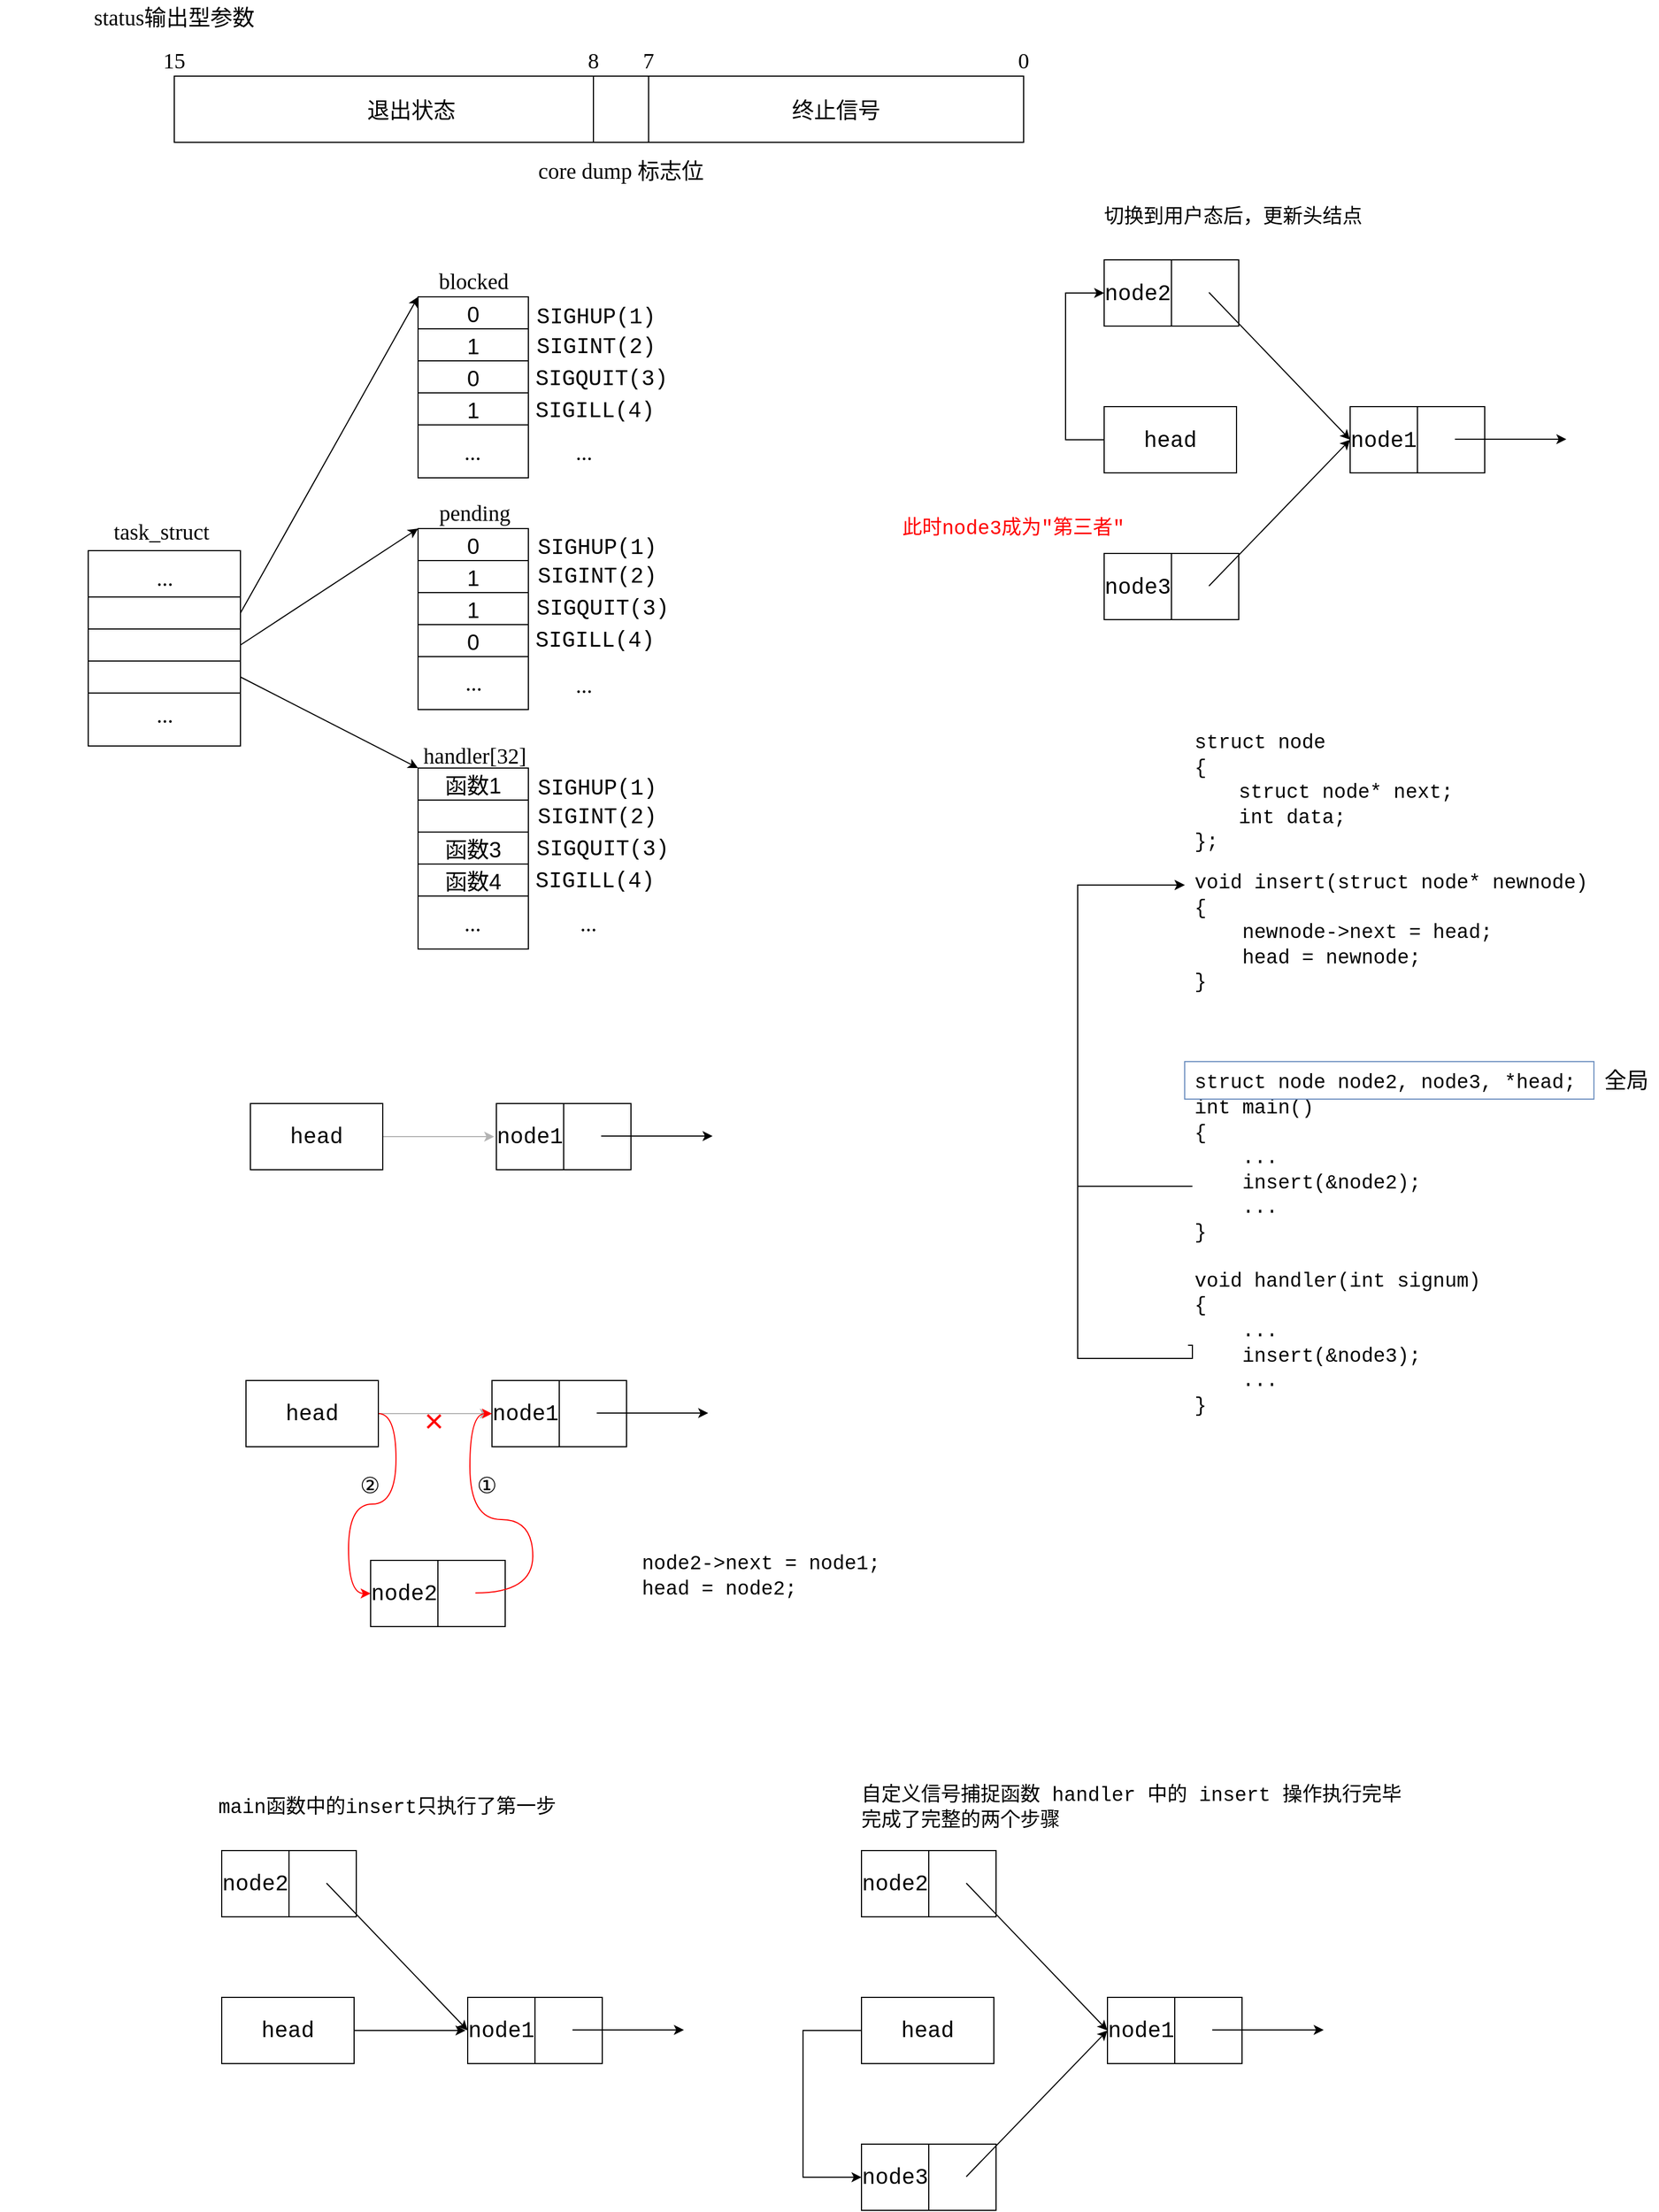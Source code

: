 <mxfile version="21.1.2" type="device">
  <diagram id="XBvGDhLtTTuUsavqQlDp" name="第 1 页">
    <mxGraphModel dx="1548" dy="1098" grid="0" gridSize="10" guides="1" tooltips="1" connect="1" arrows="1" fold="1" page="1" pageScale="1" pageWidth="1654" pageHeight="2336" math="0" shadow="0">
      <root>
        <mxCell id="0" />
        <mxCell id="1" parent="0" />
        <mxCell id="uWCHTQVpAAEiWSfYW0G0-1" value="" style="rounded=0;whiteSpace=wrap;html=1;" parent="1" vertex="1">
          <mxGeometry x="240" y="80" width="770" height="60" as="geometry" />
        </mxCell>
        <mxCell id="uWCHTQVpAAEiWSfYW0G0-2" value="" style="rounded=0;whiteSpace=wrap;html=1;" parent="1" vertex="1">
          <mxGeometry x="240" y="80" width="430" height="60" as="geometry" />
        </mxCell>
        <mxCell id="uWCHTQVpAAEiWSfYW0G0-3" value="" style="rounded=0;whiteSpace=wrap;html=1;" parent="1" vertex="1">
          <mxGeometry x="620" y="80" width="50" height="60" as="geometry" />
        </mxCell>
        <mxCell id="uWCHTQVpAAEiWSfYW0G0-4" value="&lt;font style=&quot;font-size: 20px;&quot; face=&quot;Lucida Console&quot;&gt;0&lt;/font&gt;" style="text;html=1;strokeColor=none;fillColor=none;align=center;verticalAlign=middle;whiteSpace=wrap;rounded=0;" parent="1" vertex="1">
          <mxGeometry x="980" y="50" width="60" height="30" as="geometry" />
        </mxCell>
        <mxCell id="uWCHTQVpAAEiWSfYW0G0-5" value="&lt;font style=&quot;font-size: 20px;&quot; face=&quot;Lucida Console&quot;&gt;7&lt;/font&gt;" style="text;html=1;strokeColor=none;fillColor=none;align=center;verticalAlign=middle;whiteSpace=wrap;rounded=0;" parent="1" vertex="1">
          <mxGeometry x="640" y="50" width="60" height="30" as="geometry" />
        </mxCell>
        <mxCell id="uWCHTQVpAAEiWSfYW0G0-6" value="&lt;font style=&quot;font-size: 20px;&quot; face=&quot;Lucida Console&quot;&gt;8&lt;/font&gt;" style="text;html=1;strokeColor=none;fillColor=none;align=center;verticalAlign=middle;whiteSpace=wrap;rounded=0;" parent="1" vertex="1">
          <mxGeometry x="590" y="50" width="60" height="30" as="geometry" />
        </mxCell>
        <mxCell id="uWCHTQVpAAEiWSfYW0G0-7" value="&lt;font style=&quot;font-size: 20px;&quot; face=&quot;Lucida Console&quot;&gt;15&lt;/font&gt;" style="text;html=1;strokeColor=none;fillColor=none;align=center;verticalAlign=middle;whiteSpace=wrap;rounded=0;" parent="1" vertex="1">
          <mxGeometry x="210" y="50" width="60" height="30" as="geometry" />
        </mxCell>
        <mxCell id="uWCHTQVpAAEiWSfYW0G0-9" value="&lt;font style=&quot;font-size: 20px;&quot; face=&quot;Lucida Console&quot;&gt;退出状态&lt;/font&gt;" style="text;html=1;strokeColor=none;fillColor=none;align=center;verticalAlign=middle;whiteSpace=wrap;rounded=0;" parent="1" vertex="1">
          <mxGeometry x="305" y="95" width="300" height="30" as="geometry" />
        </mxCell>
        <mxCell id="uWCHTQVpAAEiWSfYW0G0-10" value="&lt;font style=&quot;font-size: 20px;&quot; face=&quot;Lucida Console&quot;&gt;终止信号&lt;/font&gt;" style="text;html=1;strokeColor=none;fillColor=none;align=center;verticalAlign=middle;whiteSpace=wrap;rounded=0;" parent="1" vertex="1">
          <mxGeometry x="750" y="95" width="180" height="30" as="geometry" />
        </mxCell>
        <mxCell id="uWCHTQVpAAEiWSfYW0G0-11" value="&lt;font face=&quot;Lucida Console&quot;&gt;&lt;span style=&quot;font-size: 20px;&quot;&gt;core dump 标志位&lt;/span&gt;&lt;/font&gt;" style="text;html=1;strokeColor=none;fillColor=none;align=center;verticalAlign=middle;whiteSpace=wrap;rounded=0;" parent="1" vertex="1">
          <mxGeometry x="440" y="150" width="410" height="30" as="geometry" />
        </mxCell>
        <mxCell id="uWCHTQVpAAEiWSfYW0G0-12" value="&lt;font style=&quot;font-size: 20px;&quot; face=&quot;Lucida Console&quot;&gt;status输出型参数&lt;/font&gt;" style="text;html=1;strokeColor=none;fillColor=none;align=center;verticalAlign=middle;whiteSpace=wrap;rounded=0;" parent="1" vertex="1">
          <mxGeometry x="82" y="11" width="316" height="30" as="geometry" />
        </mxCell>
        <mxCell id="GhHSb6lFGgwrdyE7u6nT-1" value="" style="rounded=0;whiteSpace=wrap;html=1;" parent="1" vertex="1">
          <mxGeometry x="162" y="510" width="138" height="177" as="geometry" />
        </mxCell>
        <mxCell id="GhHSb6lFGgwrdyE7u6nT-32" style="rounded=0;orthogonalLoop=1;jettySize=auto;html=1;exitX=1;exitY=0.5;exitDx=0;exitDy=0;entryX=0;entryY=0;entryDx=0;entryDy=0;" parent="1" source="GhHSb6lFGgwrdyE7u6nT-2" target="GhHSb6lFGgwrdyE7u6nT-12" edge="1">
          <mxGeometry relative="1" as="geometry" />
        </mxCell>
        <mxCell id="GhHSb6lFGgwrdyE7u6nT-2" value="" style="rounded=0;whiteSpace=wrap;html=1;" parent="1" vertex="1">
          <mxGeometry x="162" y="552" width="138" height="29" as="geometry" />
        </mxCell>
        <mxCell id="GhHSb6lFGgwrdyE7u6nT-33" style="rounded=0;orthogonalLoop=1;jettySize=auto;html=1;exitX=1;exitY=0.5;exitDx=0;exitDy=0;entryX=0;entryY=0;entryDx=0;entryDy=0;" parent="1" source="GhHSb6lFGgwrdyE7u6nT-3" target="GhHSb6lFGgwrdyE7u6nT-17" edge="1">
          <mxGeometry relative="1" as="geometry" />
        </mxCell>
        <mxCell id="GhHSb6lFGgwrdyE7u6nT-3" value="" style="rounded=0;whiteSpace=wrap;html=1;" parent="1" vertex="1">
          <mxGeometry x="162" y="581" width="138" height="29" as="geometry" />
        </mxCell>
        <mxCell id="GhHSb6lFGgwrdyE7u6nT-34" style="rounded=0;orthogonalLoop=1;jettySize=auto;html=1;exitX=1;exitY=0.5;exitDx=0;exitDy=0;entryX=0;entryY=0;entryDx=0;entryDy=0;" parent="1" source="GhHSb6lFGgwrdyE7u6nT-4" target="GhHSb6lFGgwrdyE7u6nT-22" edge="1">
          <mxGeometry relative="1" as="geometry" />
        </mxCell>
        <mxCell id="GhHSb6lFGgwrdyE7u6nT-4" value="" style="rounded=0;whiteSpace=wrap;html=1;" parent="1" vertex="1">
          <mxGeometry x="162" y="610" width="138" height="29" as="geometry" />
        </mxCell>
        <mxCell id="GhHSb6lFGgwrdyE7u6nT-7" value="" style="rounded=0;whiteSpace=wrap;html=1;fontSize=20;" parent="1" vertex="1">
          <mxGeometry x="461" y="280" width="100" height="164" as="geometry" />
        </mxCell>
        <mxCell id="GhHSb6lFGgwrdyE7u6nT-8" value="&lt;font style=&quot;font-size: 20px;&quot;&gt;1&lt;/font&gt;" style="rounded=0;whiteSpace=wrap;html=1;fontSize=20;" parent="1" vertex="1">
          <mxGeometry x="461" y="309" width="100" height="29" as="geometry" />
        </mxCell>
        <mxCell id="GhHSb6lFGgwrdyE7u6nT-9" value="&lt;font style=&quot;font-size: 20px;&quot;&gt;0&lt;/font&gt;" style="rounded=0;whiteSpace=wrap;html=1;fontSize=20;" parent="1" vertex="1">
          <mxGeometry x="461" y="338" width="100" height="29" as="geometry" />
        </mxCell>
        <mxCell id="GhHSb6lFGgwrdyE7u6nT-10" value="&lt;font style=&quot;font-size: 20px;&quot;&gt;1&lt;/font&gt;" style="rounded=0;whiteSpace=wrap;html=1;fontSize=20;" parent="1" vertex="1">
          <mxGeometry x="461" y="367" width="100" height="29" as="geometry" />
        </mxCell>
        <mxCell id="GhHSb6lFGgwrdyE7u6nT-12" value="&lt;font style=&quot;font-size: 20px;&quot;&gt;0&lt;/font&gt;" style="rounded=0;whiteSpace=wrap;html=1;fontSize=20;" parent="1" vertex="1">
          <mxGeometry x="461" y="280" width="100" height="29" as="geometry" />
        </mxCell>
        <mxCell id="GhHSb6lFGgwrdyE7u6nT-13" value="" style="rounded=0;whiteSpace=wrap;html=1;fontSize=20;" parent="1" vertex="1">
          <mxGeometry x="461" y="490" width="100" height="164" as="geometry" />
        </mxCell>
        <mxCell id="GhHSb6lFGgwrdyE7u6nT-14" value="1" style="rounded=0;whiteSpace=wrap;html=1;fontSize=20;" parent="1" vertex="1">
          <mxGeometry x="461" y="519" width="100" height="29" as="geometry" />
        </mxCell>
        <mxCell id="GhHSb6lFGgwrdyE7u6nT-15" value="1" style="rounded=0;whiteSpace=wrap;html=1;fontSize=20;" parent="1" vertex="1">
          <mxGeometry x="461" y="548" width="100" height="29" as="geometry" />
        </mxCell>
        <mxCell id="GhHSb6lFGgwrdyE7u6nT-16" value="0" style="rounded=0;whiteSpace=wrap;html=1;fontSize=20;" parent="1" vertex="1">
          <mxGeometry x="461" y="577" width="100" height="29" as="geometry" />
        </mxCell>
        <mxCell id="GhHSb6lFGgwrdyE7u6nT-17" value="0" style="rounded=0;whiteSpace=wrap;html=1;fontSize=20;" parent="1" vertex="1">
          <mxGeometry x="461" y="490" width="100" height="29" as="geometry" />
        </mxCell>
        <mxCell id="GhHSb6lFGgwrdyE7u6nT-18" value="" style="rounded=0;whiteSpace=wrap;html=1;fontSize=20;" parent="1" vertex="1">
          <mxGeometry x="461" y="707" width="100" height="164" as="geometry" />
        </mxCell>
        <mxCell id="GhHSb6lFGgwrdyE7u6nT-19" value="" style="rounded=0;whiteSpace=wrap;html=1;fontSize=20;" parent="1" vertex="1">
          <mxGeometry x="461" y="736" width="100" height="29" as="geometry" />
        </mxCell>
        <mxCell id="GhHSb6lFGgwrdyE7u6nT-20" value="函数3" style="rounded=0;whiteSpace=wrap;html=1;fontSize=20;" parent="1" vertex="1">
          <mxGeometry x="461" y="765" width="100" height="29" as="geometry" />
        </mxCell>
        <mxCell id="GhHSb6lFGgwrdyE7u6nT-21" value="函数4" style="rounded=0;whiteSpace=wrap;html=1;fontSize=20;" parent="1" vertex="1">
          <mxGeometry x="461" y="794" width="100" height="29" as="geometry" />
        </mxCell>
        <mxCell id="GhHSb6lFGgwrdyE7u6nT-22" value="函数1" style="rounded=0;whiteSpace=wrap;html=1;fontSize=20;" parent="1" vertex="1">
          <mxGeometry x="461" y="707" width="100" height="29" as="geometry" />
        </mxCell>
        <mxCell id="GhHSb6lFGgwrdyE7u6nT-23" value="&lt;font style=&quot;font-size: 20px;&quot; face=&quot;Times New Roman&quot;&gt;blocked&lt;/font&gt;" style="text;html=1;align=center;verticalAlign=middle;resizable=0;points=[];autosize=1;strokeColor=none;fillColor=none;fontSize=20;" parent="1" vertex="1">
          <mxGeometry x="470.5" y="246" width="81" height="37" as="geometry" />
        </mxCell>
        <mxCell id="GhHSb6lFGgwrdyE7u6nT-24" value="&lt;font face=&quot;Times New Roman&quot; style=&quot;font-size: 20px;&quot;&gt;&lt;span style=&quot;font-size: 20px;&quot;&gt;pending&lt;/span&gt;&lt;/font&gt;" style="text;html=1;align=center;verticalAlign=middle;resizable=0;points=[];autosize=1;strokeColor=none;fillColor=none;fontSize=20;" parent="1" vertex="1">
          <mxGeometry x="470.5" y="456" width="82" height="37" as="geometry" />
        </mxCell>
        <mxCell id="GhHSb6lFGgwrdyE7u6nT-25" value="&lt;font style=&quot;font-size: 20px;&quot; face=&quot;Times New Roman&quot;&gt;handler[32]&lt;/font&gt;" style="text;html=1;align=center;verticalAlign=middle;resizable=0;points=[];autosize=1;strokeColor=none;fillColor=none;fontSize=20;" parent="1" vertex="1">
          <mxGeometry x="456.5" y="676" width="111" height="37" as="geometry" />
        </mxCell>
        <mxCell id="GhHSb6lFGgwrdyE7u6nT-26" value="&lt;font style=&quot;font-size: 20px;&quot; face=&quot;Times New Roman&quot;&gt;task_struct&lt;/font&gt;" style="text;html=1;align=center;verticalAlign=middle;resizable=0;points=[];autosize=1;strokeColor=none;fillColor=none;" parent="1" vertex="1">
          <mxGeometry x="175" y="474" width="105" height="36" as="geometry" />
        </mxCell>
        <mxCell id="GhHSb6lFGgwrdyE7u6nT-27" value="&lt;font face=&quot;Times New Roman&quot;&gt;&lt;span style=&quot;font-size: 20px;&quot;&gt;...&lt;/span&gt;&lt;/font&gt;" style="text;html=1;align=center;verticalAlign=middle;resizable=0;points=[];autosize=1;strokeColor=none;fillColor=none;" parent="1" vertex="1">
          <mxGeometry x="214.5" y="515.5" width="33" height="36" as="geometry" />
        </mxCell>
        <mxCell id="GhHSb6lFGgwrdyE7u6nT-28" value="&lt;font face=&quot;Times New Roman&quot;&gt;&lt;span style=&quot;font-size: 20px;&quot;&gt;...&lt;/span&gt;&lt;/font&gt;" style="text;html=1;align=center;verticalAlign=middle;resizable=0;points=[];autosize=1;strokeColor=none;fillColor=none;" parent="1" vertex="1">
          <mxGeometry x="214.5" y="640" width="33" height="36" as="geometry" />
        </mxCell>
        <mxCell id="GhHSb6lFGgwrdyE7u6nT-29" value="&lt;font face=&quot;Times New Roman&quot; style=&quot;font-size: 20px;&quot;&gt;&lt;span style=&quot;font-size: 20px;&quot;&gt;...&lt;/span&gt;&lt;/font&gt;" style="text;html=1;align=center;verticalAlign=middle;resizable=0;points=[];autosize=1;strokeColor=none;fillColor=none;fontSize=20;" parent="1" vertex="1">
          <mxGeometry x="494.5" y="610" width="33" height="37" as="geometry" />
        </mxCell>
        <mxCell id="GhHSb6lFGgwrdyE7u6nT-30" value="&lt;font face=&quot;Times New Roman&quot; style=&quot;font-size: 20px;&quot;&gt;&lt;span style=&quot;font-size: 20px;&quot;&gt;...&lt;/span&gt;&lt;/font&gt;" style="text;html=1;align=center;verticalAlign=middle;resizable=0;points=[];autosize=1;strokeColor=none;fillColor=none;fontSize=20;" parent="1" vertex="1">
          <mxGeometry x="493" y="401" width="33" height="37" as="geometry" />
        </mxCell>
        <mxCell id="GhHSb6lFGgwrdyE7u6nT-31" value="&lt;font face=&quot;Times New Roman&quot; style=&quot;font-size: 20px;&quot;&gt;&lt;span style=&quot;font-size: 20px;&quot;&gt;...&lt;/span&gt;&lt;/font&gt;" style="text;html=1;align=center;verticalAlign=middle;resizable=0;points=[];autosize=1;strokeColor=none;fillColor=none;fontSize=20;" parent="1" vertex="1">
          <mxGeometry x="493" y="828" width="33" height="37" as="geometry" />
        </mxCell>
        <mxCell id="GhHSb6lFGgwrdyE7u6nT-35" value="&lt;font face=&quot;Courier New&quot;&gt;SIGHUP(1)&lt;/font&gt;" style="text;html=1;align=center;verticalAlign=middle;resizable=0;points=[];autosize=1;strokeColor=none;fillColor=none;fontSize=20;labelPosition=center;verticalLabelPosition=middle;flipV=1;" parent="1" vertex="1">
          <mxGeometry x="557" y="277" width="130" height="40" as="geometry" />
        </mxCell>
        <mxCell id="GhHSb6lFGgwrdyE7u6nT-36" value="&lt;font face=&quot;Courier New&quot;&gt;SIGINT(2)&lt;/font&gt;" style="text;html=1;align=center;verticalAlign=middle;resizable=0;points=[];autosize=1;strokeColor=none;fillColor=none;fontSize=20;labelPosition=center;verticalLabelPosition=middle;flipV=1;" parent="1" vertex="1">
          <mxGeometry x="557" y="303.5" width="130" height="40" as="geometry" />
        </mxCell>
        <mxCell id="GhHSb6lFGgwrdyE7u6nT-37" value="&lt;font face=&quot;Courier New&quot;&gt;SIGQUIT(3)&lt;/font&gt;" style="text;html=1;align=center;verticalAlign=middle;resizable=0;points=[];autosize=1;strokeColor=none;fillColor=none;fontSize=20;labelPosition=center;verticalLabelPosition=middle;flipV=1;" parent="1" vertex="1">
          <mxGeometry x="557" y="332.5" width="140" height="40" as="geometry" />
        </mxCell>
        <mxCell id="GhHSb6lFGgwrdyE7u6nT-38" value="&lt;font face=&quot;Courier New&quot;&gt;SIGILL(4)&lt;/font&gt;" style="text;html=1;align=center;verticalAlign=middle;resizable=0;points=[];autosize=1;strokeColor=none;fillColor=none;fontSize=20;labelPosition=center;verticalLabelPosition=middle;flipV=1;" parent="1" vertex="1">
          <mxGeometry x="558" y="362.5" width="126" height="38" as="geometry" />
        </mxCell>
        <mxCell id="GhHSb6lFGgwrdyE7u6nT-39" value="&lt;font face=&quot;Courier New&quot;&gt;SIGHUP(1)&lt;/font&gt;" style="text;html=1;align=center;verticalAlign=middle;resizable=0;points=[];autosize=1;strokeColor=none;fillColor=none;fontSize=20;labelPosition=center;verticalLabelPosition=middle;flipV=1;" parent="1" vertex="1">
          <mxGeometry x="558" y="485.5" width="130" height="40" as="geometry" />
        </mxCell>
        <mxCell id="GhHSb6lFGgwrdyE7u6nT-40" value="&lt;font face=&quot;Courier New&quot;&gt;SIGINT(2)&lt;/font&gt;" style="text;html=1;align=center;verticalAlign=middle;resizable=0;points=[];autosize=1;strokeColor=none;fillColor=none;fontSize=20;labelPosition=center;verticalLabelPosition=middle;flipV=1;" parent="1" vertex="1">
          <mxGeometry x="558" y="512" width="130" height="40" as="geometry" />
        </mxCell>
        <mxCell id="GhHSb6lFGgwrdyE7u6nT-41" value="&lt;font face=&quot;Courier New&quot;&gt;SIGQUIT(3)&lt;/font&gt;" style="text;html=1;align=center;verticalAlign=middle;resizable=0;points=[];autosize=1;strokeColor=none;fillColor=none;fontSize=20;labelPosition=center;verticalLabelPosition=middle;flipV=1;" parent="1" vertex="1">
          <mxGeometry x="558" y="541" width="140" height="40" as="geometry" />
        </mxCell>
        <mxCell id="GhHSb6lFGgwrdyE7u6nT-42" value="&lt;font face=&quot;Courier New&quot;&gt;SIGILL(4)&lt;/font&gt;" style="text;html=1;align=center;verticalAlign=middle;resizable=0;points=[];autosize=1;strokeColor=none;fillColor=none;fontSize=20;labelPosition=center;verticalLabelPosition=middle;flipV=1;" parent="1" vertex="1">
          <mxGeometry x="556" y="570" width="130" height="40" as="geometry" />
        </mxCell>
        <mxCell id="GhHSb6lFGgwrdyE7u6nT-43" value="&lt;font face=&quot;Courier New&quot;&gt;SIGHUP(1)&lt;/font&gt;" style="text;html=1;align=center;verticalAlign=middle;resizable=0;points=[];autosize=1;strokeColor=none;fillColor=none;fontSize=20;labelPosition=center;verticalLabelPosition=middle;flipV=1;" parent="1" vertex="1">
          <mxGeometry x="558" y="703.5" width="130" height="40" as="geometry" />
        </mxCell>
        <mxCell id="GhHSb6lFGgwrdyE7u6nT-44" value="&lt;font face=&quot;Courier New&quot;&gt;SIGINT(2)&lt;/font&gt;" style="text;html=1;align=center;verticalAlign=middle;resizable=0;points=[];autosize=1;strokeColor=none;fillColor=none;fontSize=20;labelPosition=center;verticalLabelPosition=middle;flipV=1;" parent="1" vertex="1">
          <mxGeometry x="558" y="730" width="130" height="40" as="geometry" />
        </mxCell>
        <mxCell id="GhHSb6lFGgwrdyE7u6nT-45" value="&lt;font face=&quot;Courier New&quot;&gt;SIGQUIT(3)&lt;/font&gt;" style="text;html=1;align=center;verticalAlign=middle;resizable=0;points=[];autosize=1;strokeColor=none;fillColor=none;fontSize=20;labelPosition=center;verticalLabelPosition=middle;flipV=1;" parent="1" vertex="1">
          <mxGeometry x="558" y="759" width="140" height="40" as="geometry" />
        </mxCell>
        <mxCell id="GhHSb6lFGgwrdyE7u6nT-46" value="&lt;font face=&quot;Courier New&quot;&gt;SIGILL(4)&lt;/font&gt;" style="text;html=1;align=center;verticalAlign=middle;resizable=0;points=[];autosize=1;strokeColor=none;fillColor=none;fontSize=20;labelPosition=center;verticalLabelPosition=middle;flipV=1;" parent="1" vertex="1">
          <mxGeometry x="556" y="788" width="130" height="40" as="geometry" />
        </mxCell>
        <mxCell id="GhHSb6lFGgwrdyE7u6nT-47" value="&lt;font face=&quot;Times New Roman&quot; style=&quot;font-size: 20px;&quot;&gt;&lt;span style=&quot;font-size: 20px;&quot;&gt;...&lt;/span&gt;&lt;/font&gt;" style="text;html=1;align=center;verticalAlign=middle;resizable=0;points=[];autosize=1;strokeColor=none;fillColor=none;fontSize=20;" parent="1" vertex="1">
          <mxGeometry x="594" y="401.5" width="33" height="37" as="geometry" />
        </mxCell>
        <mxCell id="GhHSb6lFGgwrdyE7u6nT-48" value="&lt;font face=&quot;Times New Roman&quot; style=&quot;font-size: 20px;&quot;&gt;&lt;span style=&quot;font-size: 20px;&quot;&gt;...&lt;/span&gt;&lt;/font&gt;" style="text;html=1;align=center;verticalAlign=middle;resizable=0;points=[];autosize=1;strokeColor=none;fillColor=none;fontSize=20;" parent="1" vertex="1">
          <mxGeometry x="594" y="612" width="33" height="37" as="geometry" />
        </mxCell>
        <mxCell id="GhHSb6lFGgwrdyE7u6nT-49" value="&lt;font face=&quot;Times New Roman&quot; style=&quot;font-size: 20px;&quot;&gt;&lt;span style=&quot;font-size: 20px;&quot;&gt;...&lt;/span&gt;&lt;/font&gt;" style="text;html=1;align=center;verticalAlign=middle;resizable=0;points=[];autosize=1;strokeColor=none;fillColor=none;fontSize=20;" parent="1" vertex="1">
          <mxGeometry x="598" y="828" width="33" height="37" as="geometry" />
        </mxCell>
        <mxCell id="7F4ka3tlBxdpCrBnPQv0-3" style="edgeStyle=orthogonalEdgeStyle;rounded=0;orthogonalLoop=1;jettySize=auto;html=1;exitX=1;exitY=0.5;exitDx=0;exitDy=0;strokeColor=#B3B3B3;" edge="1" parent="1" source="7F4ka3tlBxdpCrBnPQv0-1">
          <mxGeometry relative="1" as="geometry">
            <mxPoint x="530" y="1041" as="targetPoint" />
          </mxGeometry>
        </mxCell>
        <mxCell id="7F4ka3tlBxdpCrBnPQv0-1" value="&lt;font style=&quot;font-size: 20px;&quot; face=&quot;Courier New&quot;&gt;head&lt;/font&gt;" style="rounded=0;whiteSpace=wrap;html=1;" vertex="1" parent="1">
          <mxGeometry x="309" y="1011" width="120" height="60" as="geometry" />
        </mxCell>
        <mxCell id="7F4ka3tlBxdpCrBnPQv0-7" value="&lt;font face=&quot;Courier New&quot; style=&quot;font-size: 20px;&quot;&gt;node1&lt;/font&gt;" style="rounded=0;whiteSpace=wrap;html=1;" vertex="1" parent="1">
          <mxGeometry x="532" y="1011" width="61" height="60" as="geometry" />
        </mxCell>
        <mxCell id="7F4ka3tlBxdpCrBnPQv0-8" value="" style="rounded=0;whiteSpace=wrap;html=1;" vertex="1" parent="1">
          <mxGeometry x="593" y="1011" width="61" height="60" as="geometry" />
        </mxCell>
        <mxCell id="7F4ka3tlBxdpCrBnPQv0-10" style="edgeStyle=orthogonalEdgeStyle;rounded=0;orthogonalLoop=1;jettySize=auto;html=1;exitX=1;exitY=0.5;exitDx=0;exitDy=0;" edge="1" parent="1">
          <mxGeometry relative="1" as="geometry">
            <mxPoint x="627" y="1040.5" as="sourcePoint" />
            <mxPoint x="728" y="1040.5" as="targetPoint" />
          </mxGeometry>
        </mxCell>
        <mxCell id="7F4ka3tlBxdpCrBnPQv0-20" value="&lt;font color=&quot;#ff0000&quot; style=&quot;font-size: 30px;&quot;&gt;×&lt;/font&gt;" style="text;html=1;align=center;verticalAlign=middle;resizable=0;points=[];autosize=1;strokeColor=none;fillColor=none;" vertex="1" parent="1">
          <mxGeometry x="457" y="1274" width="36" height="48" as="geometry" />
        </mxCell>
        <mxCell id="7F4ka3tlBxdpCrBnPQv0-21" style="edgeStyle=orthogonalEdgeStyle;rounded=0;orthogonalLoop=1;jettySize=auto;html=1;exitX=1;exitY=0.5;exitDx=0;exitDy=0;strokeColor=#B3B3B3;" edge="1" parent="1" source="7F4ka3tlBxdpCrBnPQv0-23">
          <mxGeometry relative="1" as="geometry">
            <mxPoint x="526" y="1292" as="targetPoint" />
          </mxGeometry>
        </mxCell>
        <mxCell id="7F4ka3tlBxdpCrBnPQv0-22" style="edgeStyle=orthogonalEdgeStyle;rounded=0;orthogonalLoop=1;jettySize=auto;html=1;exitX=1;exitY=0.5;exitDx=0;exitDy=0;entryX=0;entryY=0.5;entryDx=0;entryDy=0;curved=1;strokeColor=#FF0000;" edge="1" parent="1" source="7F4ka3tlBxdpCrBnPQv0-23" target="7F4ka3tlBxdpCrBnPQv0-27">
          <mxGeometry relative="1" as="geometry">
            <Array as="points">
              <mxPoint x="441" y="1292" />
              <mxPoint x="441" y="1374" />
              <mxPoint x="398" y="1374" />
              <mxPoint x="398" y="1455" />
            </Array>
          </mxGeometry>
        </mxCell>
        <mxCell id="7F4ka3tlBxdpCrBnPQv0-23" value="&lt;font style=&quot;font-size: 20px;&quot; face=&quot;Courier New&quot;&gt;head&lt;/font&gt;" style="rounded=0;whiteSpace=wrap;html=1;" vertex="1" parent="1">
          <mxGeometry x="305" y="1262" width="120" height="60" as="geometry" />
        </mxCell>
        <mxCell id="7F4ka3tlBxdpCrBnPQv0-24" value="&lt;font face=&quot;Courier New&quot; style=&quot;font-size: 20px;&quot;&gt;node1&lt;/font&gt;" style="rounded=0;whiteSpace=wrap;html=1;" vertex="1" parent="1">
          <mxGeometry x="528" y="1262" width="61" height="60" as="geometry" />
        </mxCell>
        <mxCell id="7F4ka3tlBxdpCrBnPQv0-25" value="" style="rounded=0;whiteSpace=wrap;html=1;" vertex="1" parent="1">
          <mxGeometry x="589" y="1262" width="61" height="60" as="geometry" />
        </mxCell>
        <mxCell id="7F4ka3tlBxdpCrBnPQv0-26" style="edgeStyle=orthogonalEdgeStyle;rounded=0;orthogonalLoop=1;jettySize=auto;html=1;exitX=1;exitY=0.5;exitDx=0;exitDy=0;" edge="1" parent="1">
          <mxGeometry relative="1" as="geometry">
            <mxPoint x="623" y="1291.5" as="sourcePoint" />
            <mxPoint x="724" y="1291.5" as="targetPoint" />
          </mxGeometry>
        </mxCell>
        <mxCell id="7F4ka3tlBxdpCrBnPQv0-27" value="&lt;font face=&quot;Courier New&quot; style=&quot;font-size: 20px;&quot;&gt;node2&lt;/font&gt;" style="rounded=0;whiteSpace=wrap;html=1;" vertex="1" parent="1">
          <mxGeometry x="418" y="1425" width="61" height="60" as="geometry" />
        </mxCell>
        <mxCell id="7F4ka3tlBxdpCrBnPQv0-28" value="" style="rounded=0;whiteSpace=wrap;html=1;" vertex="1" parent="1">
          <mxGeometry x="479" y="1425" width="61" height="60" as="geometry" />
        </mxCell>
        <mxCell id="7F4ka3tlBxdpCrBnPQv0-29" style="edgeStyle=orthogonalEdgeStyle;rounded=0;orthogonalLoop=1;jettySize=auto;html=1;exitX=1;exitY=0.5;exitDx=0;exitDy=0;entryX=0;entryY=0.5;entryDx=0;entryDy=0;curved=1;strokeColor=#FF0000;" edge="1" parent="1" target="7F4ka3tlBxdpCrBnPQv0-24">
          <mxGeometry relative="1" as="geometry">
            <mxPoint x="513" y="1454.5" as="sourcePoint" />
            <mxPoint x="614" y="1454.5" as="targetPoint" />
            <Array as="points">
              <mxPoint x="565" y="1455" />
              <mxPoint x="565" y="1388" />
              <mxPoint x="508" y="1388" />
              <mxPoint x="508" y="1292" />
            </Array>
          </mxGeometry>
        </mxCell>
        <mxCell id="7F4ka3tlBxdpCrBnPQv0-30" value="&lt;font style=&quot;font-size: 20px;&quot;&gt;①&lt;/font&gt;" style="text;html=1;align=center;verticalAlign=middle;resizable=0;points=[];autosize=1;strokeColor=none;fillColor=none;" vertex="1" parent="1">
          <mxGeometry x="504" y="1338" width="38" height="36" as="geometry" />
        </mxCell>
        <mxCell id="7F4ka3tlBxdpCrBnPQv0-32" value="&lt;font style=&quot;font-size: 20px;&quot;&gt;②&lt;/font&gt;" style="text;html=1;align=center;verticalAlign=middle;resizable=0;points=[];autosize=1;strokeColor=none;fillColor=none;" vertex="1" parent="1">
          <mxGeometry x="398" y="1338" width="38" height="36" as="geometry" />
        </mxCell>
        <mxCell id="7F4ka3tlBxdpCrBnPQv0-34" value="&lt;div style=&quot;font-size: 18px;&quot;&gt;&lt;font style=&quot;font-size: 18px;&quot; face=&quot;Courier New&quot;&gt;struct node&lt;/font&gt;&lt;/div&gt;&lt;div style=&quot;font-size: 18px;&quot;&gt;&lt;font style=&quot;font-size: 18px;&quot; face=&quot;Courier New&quot;&gt;{&lt;/font&gt;&lt;/div&gt;&lt;blockquote style=&quot;margin: 0px 0px 0px 40px; border: none; padding: 0px; font-size: 18px;&quot;&gt;&lt;div&gt;&lt;font style=&quot;font-size: 18px;&quot; face=&quot;Courier New&quot;&gt;struct node* next;&lt;/font&gt;&lt;/div&gt;&lt;div&gt;&lt;font style=&quot;font-size: 18px;&quot; face=&quot;Courier New&quot;&gt;int data;&lt;/font&gt;&lt;/div&gt;&lt;/blockquote&gt;&lt;div style=&quot;font-size: 18px;&quot;&gt;&lt;font style=&quot;font-size: 18px;&quot; face=&quot;Courier New&quot;&gt;};&lt;/font&gt;&lt;/div&gt;" style="text;html=1;align=left;verticalAlign=middle;resizable=0;points=[];autosize=1;strokeColor=none;fillColor=none;" vertex="1" parent="1">
          <mxGeometry x="1163" y="665" width="252" height="127" as="geometry" />
        </mxCell>
        <mxCell id="7F4ka3tlBxdpCrBnPQv0-35" value="&lt;div style=&quot;font-size: 18px;&quot;&gt;&lt;div&gt;&lt;font face=&quot;Courier New&quot;&gt;node2-&amp;gt;next = node1;&lt;/font&gt;&lt;/div&gt;&lt;div&gt;&lt;font face=&quot;Courier New&quot;&gt;head = node2;&lt;/font&gt;&lt;/div&gt;&lt;/div&gt;" style="text;html=1;align=left;verticalAlign=middle;resizable=0;points=[];autosize=1;strokeColor=none;fillColor=none;" vertex="1" parent="1">
          <mxGeometry x="662" y="1410" width="234" height="58" as="geometry" />
        </mxCell>
        <mxCell id="7F4ka3tlBxdpCrBnPQv0-38" value="&lt;div style=&quot;font-size: 18px;&quot;&gt;&lt;font face=&quot;Courier New&quot;&gt;struct node node2, node3, *head;&lt;/font&gt;&lt;/div&gt;&lt;div style=&quot;font-size: 18px;&quot;&gt;&lt;font face=&quot;Courier New&quot;&gt;int main()&lt;/font&gt;&lt;/div&gt;&lt;div style=&quot;font-size: 18px;&quot;&gt;&lt;font face=&quot;Courier New&quot;&gt;{&lt;/font&gt;&lt;/div&gt;&lt;div style=&quot;font-size: 18px;&quot;&gt;&lt;font face=&quot;Courier New&quot;&gt;&amp;nbsp; &amp;nbsp; ...&lt;/font&gt;&lt;/div&gt;&lt;div style=&quot;font-size: 18px;&quot;&gt;&lt;font face=&quot;Courier New&quot;&gt;&amp;nbsp; &amp;nbsp; insert(&amp;amp;node2);&lt;/font&gt;&lt;/div&gt;&lt;div style=&quot;font-size: 18px;&quot;&gt;&lt;font face=&quot;Courier New&quot;&gt;&amp;nbsp; &amp;nbsp; ...&lt;/font&gt;&lt;/div&gt;&lt;div style=&quot;font-size: 18px;&quot;&gt;&lt;font face=&quot;Courier New&quot;&gt;}&amp;nbsp;&lt;/font&gt;&lt;/div&gt;" style="text;html=1;align=left;verticalAlign=middle;resizable=0;points=[];autosize=1;strokeColor=none;fillColor=none;" vertex="1" parent="1">
          <mxGeometry x="1163" y="973" width="364" height="174" as="geometry" />
        </mxCell>
        <mxCell id="7F4ka3tlBxdpCrBnPQv0-39" value="&lt;div style=&quot;font-size: 18px;&quot;&gt;&lt;font face=&quot;Courier New&quot;&gt;void insert(struct node* newnode)&lt;/font&gt;&lt;/div&gt;&lt;div style=&quot;font-size: 18px;&quot;&gt;&lt;font face=&quot;Courier New&quot;&gt;{&lt;/font&gt;&lt;/div&gt;&lt;div style=&quot;font-size: 18px;&quot;&gt;&lt;font face=&quot;Courier New&quot;&gt;&amp;nbsp; &amp;nbsp; newnode-&amp;gt;next = head;&lt;/font&gt;&lt;/div&gt;&lt;div style=&quot;font-size: 18px;&quot;&gt;&lt;font face=&quot;Courier New&quot;&gt;&amp;nbsp; &amp;nbsp; head = newnode;&lt;/font&gt;&lt;/div&gt;&lt;div style=&quot;font-size: 18px;&quot;&gt;&lt;font face=&quot;Courier New&quot;&gt;}&lt;/font&gt;&lt;/div&gt;" style="text;html=1;align=left;verticalAlign=middle;resizable=0;points=[];autosize=1;strokeColor=none;fillColor=none;" vertex="1" parent="1">
          <mxGeometry x="1163" y="792" width="374" height="127" as="geometry" />
        </mxCell>
        <mxCell id="7F4ka3tlBxdpCrBnPQv0-40" value="&lt;div style=&quot;font-size: 18px;&quot;&gt;&lt;font face=&quot;Courier New&quot;&gt;void handler(int signum)&lt;/font&gt;&lt;/div&gt;&lt;div style=&quot;font-size: 18px;&quot;&gt;&lt;font face=&quot;Courier New&quot;&gt;{&lt;/font&gt;&lt;/div&gt;&lt;div style=&quot;font-size: 18px;&quot;&gt;&lt;font face=&quot;Courier New&quot;&gt;&amp;nbsp; &amp;nbsp; ...&lt;/font&gt;&lt;/div&gt;&lt;div style=&quot;font-size: 18px;&quot;&gt;&lt;font face=&quot;Courier New&quot;&gt;&amp;nbsp; &amp;nbsp; insert(&amp;amp;node3);&lt;/font&gt;&lt;/div&gt;&lt;div style=&quot;font-size: 18px;&quot;&gt;&lt;font face=&quot;Courier New&quot;&gt;&amp;nbsp; &amp;nbsp; ...&lt;/font&gt;&lt;/div&gt;&lt;div style=&quot;font-size: 18px;&quot;&gt;&lt;font face=&quot;Courier New&quot;&gt;}&lt;/font&gt;&lt;/div&gt;" style="text;html=1;align=left;verticalAlign=middle;resizable=0;points=[];autosize=1;strokeColor=none;fillColor=none;" vertex="1" parent="1">
          <mxGeometry x="1163" y="1152" width="277" height="151" as="geometry" />
        </mxCell>
        <mxCell id="7F4ka3tlBxdpCrBnPQv0-41" value="" style="rounded=0;whiteSpace=wrap;html=1;fillColor=none;strokeColor=#6c8ebf;" vertex="1" parent="1">
          <mxGeometry x="1156" y="973" width="371" height="34" as="geometry" />
        </mxCell>
        <mxCell id="7F4ka3tlBxdpCrBnPQv0-42" value="&lt;font style=&quot;font-size: 20px;&quot;&gt;全局&lt;/font&gt;" style="text;html=1;align=center;verticalAlign=middle;resizable=0;points=[];autosize=1;strokeColor=none;fillColor=none;" vertex="1" parent="1">
          <mxGeometry x="1527" y="971" width="58" height="36" as="geometry" />
        </mxCell>
        <mxCell id="7F4ka3tlBxdpCrBnPQv0-43" style="edgeStyle=orthogonalEdgeStyle;rounded=0;orthogonalLoop=1;jettySize=auto;html=1;" edge="1" parent="1" source="7F4ka3tlBxdpCrBnPQv0-38">
          <mxGeometry relative="1" as="geometry">
            <mxPoint x="1055" y="813" as="sourcePoint" />
            <mxPoint x="1156" y="813" as="targetPoint" />
            <Array as="points">
              <mxPoint x="1059" y="1086" />
              <mxPoint x="1059" y="813" />
            </Array>
          </mxGeometry>
        </mxCell>
        <mxCell id="7F4ka3tlBxdpCrBnPQv0-44" style="edgeStyle=orthogonalEdgeStyle;rounded=0;orthogonalLoop=1;jettySize=auto;html=1;" edge="1" parent="1">
          <mxGeometry relative="1" as="geometry">
            <mxPoint x="1159" y="1230" as="sourcePoint" />
            <mxPoint x="1156" y="813" as="targetPoint" />
            <Array as="points">
              <mxPoint x="1163" y="1230" />
              <mxPoint x="1163" y="1242" />
              <mxPoint x="1059" y="1242" />
              <mxPoint x="1059" y="813" />
            </Array>
          </mxGeometry>
        </mxCell>
        <mxCell id="7F4ka3tlBxdpCrBnPQv0-46" style="edgeStyle=orthogonalEdgeStyle;rounded=0;orthogonalLoop=1;jettySize=auto;html=1;exitX=1;exitY=0.5;exitDx=0;exitDy=0;strokeColor=#000000;" edge="1" parent="1" source="7F4ka3tlBxdpCrBnPQv0-47">
          <mxGeometry relative="1" as="geometry">
            <mxPoint x="504" y="1851" as="targetPoint" />
          </mxGeometry>
        </mxCell>
        <mxCell id="7F4ka3tlBxdpCrBnPQv0-47" value="&lt;font style=&quot;font-size: 20px;&quot; face=&quot;Courier New&quot;&gt;head&lt;/font&gt;" style="rounded=0;whiteSpace=wrap;html=1;" vertex="1" parent="1">
          <mxGeometry x="283" y="1821" width="120" height="60" as="geometry" />
        </mxCell>
        <mxCell id="7F4ka3tlBxdpCrBnPQv0-48" value="&lt;font face=&quot;Courier New&quot; style=&quot;font-size: 20px;&quot;&gt;node1&lt;/font&gt;" style="rounded=0;whiteSpace=wrap;html=1;" vertex="1" parent="1">
          <mxGeometry x="506" y="1821" width="61" height="60" as="geometry" />
        </mxCell>
        <mxCell id="7F4ka3tlBxdpCrBnPQv0-49" value="" style="rounded=0;whiteSpace=wrap;html=1;" vertex="1" parent="1">
          <mxGeometry x="567" y="1821" width="61" height="60" as="geometry" />
        </mxCell>
        <mxCell id="7F4ka3tlBxdpCrBnPQv0-50" style="edgeStyle=orthogonalEdgeStyle;rounded=0;orthogonalLoop=1;jettySize=auto;html=1;exitX=1;exitY=0.5;exitDx=0;exitDy=0;" edge="1" parent="1">
          <mxGeometry relative="1" as="geometry">
            <mxPoint x="601" y="1850.5" as="sourcePoint" />
            <mxPoint x="702" y="1850.5" as="targetPoint" />
          </mxGeometry>
        </mxCell>
        <mxCell id="7F4ka3tlBxdpCrBnPQv0-51" value="&lt;font face=&quot;Courier New&quot; style=&quot;font-size: 20px;&quot;&gt;node2&lt;/font&gt;" style="rounded=0;whiteSpace=wrap;html=1;" vertex="1" parent="1">
          <mxGeometry x="283" y="1688" width="61" height="60" as="geometry" />
        </mxCell>
        <mxCell id="7F4ka3tlBxdpCrBnPQv0-52" value="" style="rounded=0;whiteSpace=wrap;html=1;" vertex="1" parent="1">
          <mxGeometry x="344" y="1688" width="61" height="60" as="geometry" />
        </mxCell>
        <mxCell id="7F4ka3tlBxdpCrBnPQv0-53" style="rounded=0;orthogonalLoop=1;jettySize=auto;html=1;exitX=1;exitY=0.5;exitDx=0;exitDy=0;entryX=0;entryY=0.5;entryDx=0;entryDy=0;" edge="1" parent="1" target="7F4ka3tlBxdpCrBnPQv0-48">
          <mxGeometry relative="1" as="geometry">
            <mxPoint x="378" y="1717.5" as="sourcePoint" />
            <mxPoint x="497" y="1811" as="targetPoint" />
          </mxGeometry>
        </mxCell>
        <mxCell id="7F4ka3tlBxdpCrBnPQv0-54" value="&lt;div style=&quot;font-size: 18px;&quot;&gt;&lt;div&gt;&lt;font face=&quot;Courier New&quot;&gt;main函数中的insert只执行了第一步&lt;/font&gt;&lt;/div&gt;&lt;/div&gt;" style="text;html=1;align=left;verticalAlign=middle;resizable=0;points=[];autosize=1;strokeColor=none;fillColor=none;" vertex="1" parent="1">
          <mxGeometry x="278" y="1631" width="324" height="35" as="geometry" />
        </mxCell>
        <mxCell id="7F4ka3tlBxdpCrBnPQv0-55" value="&lt;div style=&quot;font-size: 18px;&quot;&gt;&lt;font face=&quot;Courier New&quot;&gt;自定义信号捕捉函数 handler 中的 insert 操作执行完毕&lt;/font&gt;&lt;/div&gt;&lt;div style=&quot;font-size: 18px;&quot;&gt;&lt;font face=&quot;Courier New&quot;&gt;完成了完整的两个步骤&lt;/font&gt;&lt;/div&gt;" style="text;html=1;align=left;verticalAlign=middle;resizable=0;points=[];autosize=1;strokeColor=none;fillColor=none;" vertex="1" parent="1">
          <mxGeometry x="861" y="1620" width="508" height="58" as="geometry" />
        </mxCell>
        <mxCell id="7F4ka3tlBxdpCrBnPQv0-67" style="edgeStyle=orthogonalEdgeStyle;rounded=0;orthogonalLoop=1;jettySize=auto;html=1;entryX=0;entryY=0.5;entryDx=0;entryDy=0;exitX=0;exitY=0.5;exitDx=0;exitDy=0;" edge="1" parent="1" source="7F4ka3tlBxdpCrBnPQv0-57" target="7F4ka3tlBxdpCrBnPQv0-64">
          <mxGeometry relative="1" as="geometry">
            <Array as="points">
              <mxPoint x="810" y="1851" />
              <mxPoint x="810" y="1984" />
            </Array>
          </mxGeometry>
        </mxCell>
        <mxCell id="7F4ka3tlBxdpCrBnPQv0-57" value="&lt;font style=&quot;font-size: 20px;&quot; face=&quot;Courier New&quot;&gt;head&lt;/font&gt;" style="rounded=0;whiteSpace=wrap;html=1;" vertex="1" parent="1">
          <mxGeometry x="863" y="1821" width="120" height="60" as="geometry" />
        </mxCell>
        <mxCell id="7F4ka3tlBxdpCrBnPQv0-58" value="&lt;font face=&quot;Courier New&quot; style=&quot;font-size: 20px;&quot;&gt;node1&lt;/font&gt;" style="rounded=0;whiteSpace=wrap;html=1;" vertex="1" parent="1">
          <mxGeometry x="1086" y="1821" width="61" height="60" as="geometry" />
        </mxCell>
        <mxCell id="7F4ka3tlBxdpCrBnPQv0-59" value="" style="rounded=0;whiteSpace=wrap;html=1;" vertex="1" parent="1">
          <mxGeometry x="1147" y="1821" width="61" height="60" as="geometry" />
        </mxCell>
        <mxCell id="7F4ka3tlBxdpCrBnPQv0-60" style="edgeStyle=orthogonalEdgeStyle;rounded=0;orthogonalLoop=1;jettySize=auto;html=1;exitX=1;exitY=0.5;exitDx=0;exitDy=0;" edge="1" parent="1">
          <mxGeometry relative="1" as="geometry">
            <mxPoint x="1181" y="1850.5" as="sourcePoint" />
            <mxPoint x="1282" y="1850.5" as="targetPoint" />
          </mxGeometry>
        </mxCell>
        <mxCell id="7F4ka3tlBxdpCrBnPQv0-61" value="&lt;font face=&quot;Courier New&quot; style=&quot;font-size: 20px;&quot;&gt;node2&lt;/font&gt;" style="rounded=0;whiteSpace=wrap;html=1;" vertex="1" parent="1">
          <mxGeometry x="863" y="1688" width="61" height="60" as="geometry" />
        </mxCell>
        <mxCell id="7F4ka3tlBxdpCrBnPQv0-62" value="" style="rounded=0;whiteSpace=wrap;html=1;" vertex="1" parent="1">
          <mxGeometry x="924" y="1688" width="61" height="60" as="geometry" />
        </mxCell>
        <mxCell id="7F4ka3tlBxdpCrBnPQv0-63" style="rounded=0;orthogonalLoop=1;jettySize=auto;html=1;exitX=1;exitY=0.5;exitDx=0;exitDy=0;entryX=0;entryY=0.5;entryDx=0;entryDy=0;" edge="1" parent="1" target="7F4ka3tlBxdpCrBnPQv0-58">
          <mxGeometry relative="1" as="geometry">
            <mxPoint x="958" y="1717.5" as="sourcePoint" />
            <mxPoint x="1077" y="1811" as="targetPoint" />
          </mxGeometry>
        </mxCell>
        <mxCell id="7F4ka3tlBxdpCrBnPQv0-64" value="&lt;font face=&quot;Courier New&quot; style=&quot;font-size: 20px;&quot;&gt;node3&lt;/font&gt;" style="rounded=0;whiteSpace=wrap;html=1;" vertex="1" parent="1">
          <mxGeometry x="863" y="1954" width="61" height="60" as="geometry" />
        </mxCell>
        <mxCell id="7F4ka3tlBxdpCrBnPQv0-65" value="" style="rounded=0;whiteSpace=wrap;html=1;" vertex="1" parent="1">
          <mxGeometry x="924" y="1954" width="61" height="60" as="geometry" />
        </mxCell>
        <mxCell id="7F4ka3tlBxdpCrBnPQv0-66" style="rounded=0;orthogonalLoop=1;jettySize=auto;html=1;exitX=1;exitY=0.5;exitDx=0;exitDy=0;entryX=0;entryY=0.5;entryDx=0;entryDy=0;" edge="1" parent="1" target="7F4ka3tlBxdpCrBnPQv0-58">
          <mxGeometry relative="1" as="geometry">
            <mxPoint x="958" y="1983.5" as="sourcePoint" />
            <mxPoint x="1059" y="1983.5" as="targetPoint" />
          </mxGeometry>
        </mxCell>
        <mxCell id="7F4ka3tlBxdpCrBnPQv0-68" value="&lt;div style=&quot;font-size: 18px;&quot;&gt;&lt;font face=&quot;Courier New&quot;&gt;切换到用户态后，更新头结点&lt;/font&gt;&lt;/div&gt;" style="text;html=1;align=left;verticalAlign=middle;resizable=0;points=[];autosize=1;strokeColor=none;fillColor=none;" vertex="1" parent="1">
          <mxGeometry x="1081" y="190.5" width="252" height="35" as="geometry" />
        </mxCell>
        <mxCell id="7F4ka3tlBxdpCrBnPQv0-80" style="edgeStyle=orthogonalEdgeStyle;rounded=0;orthogonalLoop=1;jettySize=auto;html=1;entryX=0;entryY=0.5;entryDx=0;entryDy=0;exitX=0;exitY=0.5;exitDx=0;exitDy=0;" edge="1" parent="1" source="7F4ka3tlBxdpCrBnPQv0-70" target="7F4ka3tlBxdpCrBnPQv0-74">
          <mxGeometry relative="1" as="geometry">
            <Array as="points">
              <mxPoint x="1048" y="409.5" />
              <mxPoint x="1048" y="276.5" />
            </Array>
          </mxGeometry>
        </mxCell>
        <mxCell id="7F4ka3tlBxdpCrBnPQv0-70" value="&lt;font style=&quot;font-size: 20px;&quot; face=&quot;Courier New&quot;&gt;head&lt;/font&gt;" style="rounded=0;whiteSpace=wrap;html=1;" vertex="1" parent="1">
          <mxGeometry x="1083" y="379.5" width="120" height="60" as="geometry" />
        </mxCell>
        <mxCell id="7F4ka3tlBxdpCrBnPQv0-71" value="&lt;font face=&quot;Courier New&quot; style=&quot;font-size: 20px;&quot;&gt;node1&lt;/font&gt;" style="rounded=0;whiteSpace=wrap;html=1;" vertex="1" parent="1">
          <mxGeometry x="1306" y="379.5" width="61" height="60" as="geometry" />
        </mxCell>
        <mxCell id="7F4ka3tlBxdpCrBnPQv0-72" value="" style="rounded=0;whiteSpace=wrap;html=1;" vertex="1" parent="1">
          <mxGeometry x="1367" y="379.5" width="61" height="60" as="geometry" />
        </mxCell>
        <mxCell id="7F4ka3tlBxdpCrBnPQv0-73" style="edgeStyle=orthogonalEdgeStyle;rounded=0;orthogonalLoop=1;jettySize=auto;html=1;exitX=1;exitY=0.5;exitDx=0;exitDy=0;" edge="1" parent="1">
          <mxGeometry relative="1" as="geometry">
            <mxPoint x="1401" y="409" as="sourcePoint" />
            <mxPoint x="1502" y="409" as="targetPoint" />
          </mxGeometry>
        </mxCell>
        <mxCell id="7F4ka3tlBxdpCrBnPQv0-74" value="&lt;font face=&quot;Courier New&quot; style=&quot;font-size: 20px;&quot;&gt;node2&lt;/font&gt;" style="rounded=0;whiteSpace=wrap;html=1;" vertex="1" parent="1">
          <mxGeometry x="1083" y="246.5" width="61" height="60" as="geometry" />
        </mxCell>
        <mxCell id="7F4ka3tlBxdpCrBnPQv0-75" value="" style="rounded=0;whiteSpace=wrap;html=1;" vertex="1" parent="1">
          <mxGeometry x="1144" y="246.5" width="61" height="60" as="geometry" />
        </mxCell>
        <mxCell id="7F4ka3tlBxdpCrBnPQv0-76" style="rounded=0;orthogonalLoop=1;jettySize=auto;html=1;exitX=1;exitY=0.5;exitDx=0;exitDy=0;entryX=0;entryY=0.5;entryDx=0;entryDy=0;" edge="1" parent="1" target="7F4ka3tlBxdpCrBnPQv0-71">
          <mxGeometry relative="1" as="geometry">
            <mxPoint x="1178" y="276" as="sourcePoint" />
            <mxPoint x="1297" y="369.5" as="targetPoint" />
          </mxGeometry>
        </mxCell>
        <mxCell id="7F4ka3tlBxdpCrBnPQv0-77" value="&lt;font face=&quot;Courier New&quot; style=&quot;font-size: 20px;&quot;&gt;node3&lt;/font&gt;" style="rounded=0;whiteSpace=wrap;html=1;" vertex="1" parent="1">
          <mxGeometry x="1083" y="512.5" width="61" height="60" as="geometry" />
        </mxCell>
        <mxCell id="7F4ka3tlBxdpCrBnPQv0-78" value="" style="rounded=0;whiteSpace=wrap;html=1;" vertex="1" parent="1">
          <mxGeometry x="1144" y="512.5" width="61" height="60" as="geometry" />
        </mxCell>
        <mxCell id="7F4ka3tlBxdpCrBnPQv0-79" style="rounded=0;orthogonalLoop=1;jettySize=auto;html=1;exitX=1;exitY=0.5;exitDx=0;exitDy=0;entryX=0;entryY=0.5;entryDx=0;entryDy=0;" edge="1" parent="1" target="7F4ka3tlBxdpCrBnPQv0-71">
          <mxGeometry relative="1" as="geometry">
            <mxPoint x="1178" y="542" as="sourcePoint" />
            <mxPoint x="1279" y="542" as="targetPoint" />
          </mxGeometry>
        </mxCell>
        <mxCell id="7F4ka3tlBxdpCrBnPQv0-81" value="&lt;div style=&quot;font-size: 18px;&quot;&gt;&lt;font color=&quot;#ff0000&quot; face=&quot;Courier New&quot;&gt;此时node3成为&quot;第三者&quot;&lt;/font&gt;&lt;/div&gt;" style="text;html=1;align=left;verticalAlign=middle;resizable=0;points=[];autosize=1;strokeColor=none;fillColor=none;" vertex="1" parent="1">
          <mxGeometry x="898" y="472" width="220" height="35" as="geometry" />
        </mxCell>
      </root>
    </mxGraphModel>
  </diagram>
</mxfile>
